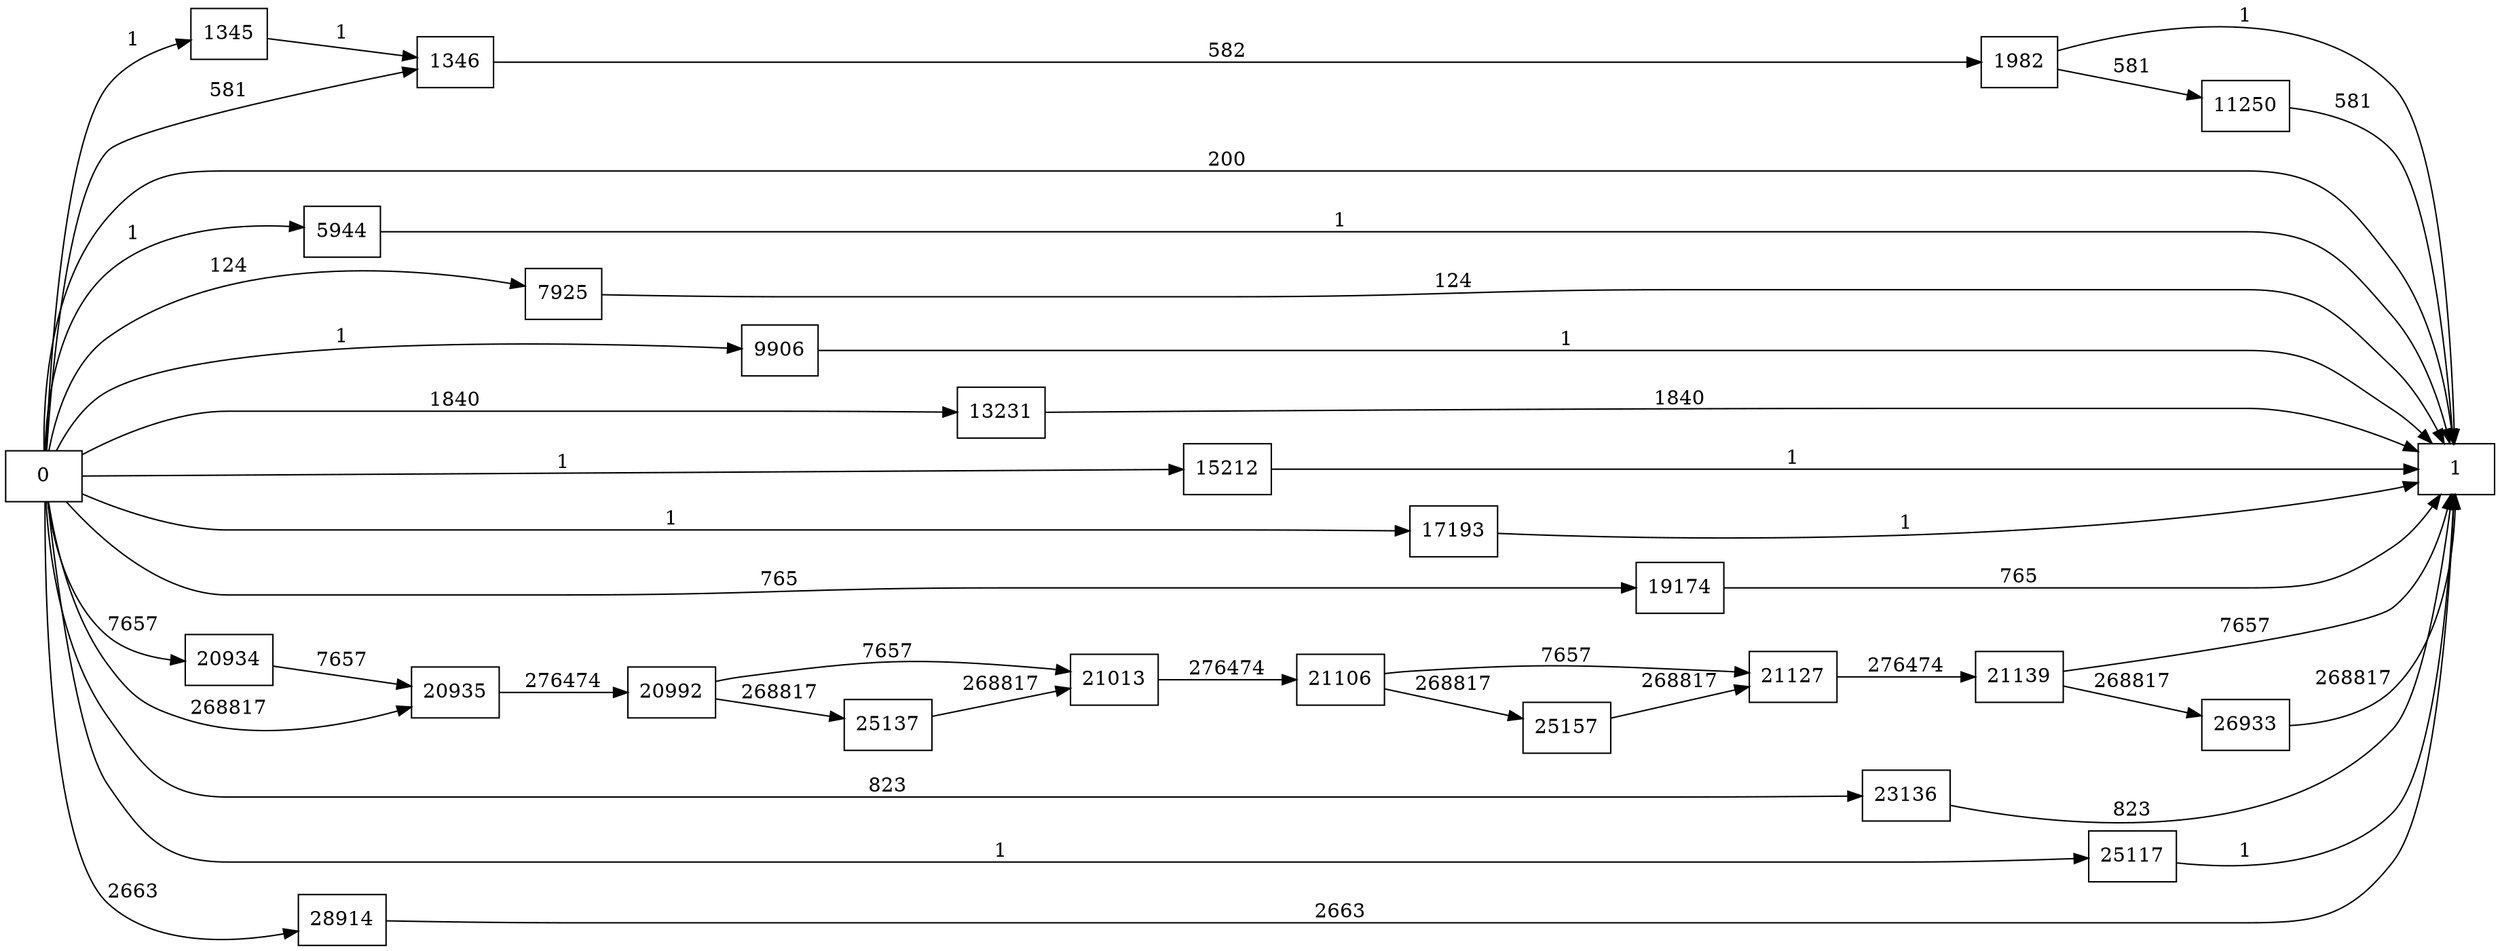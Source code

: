 digraph {
	graph [rankdir=LR]
	node [shape=rectangle]
	1345 -> 1346 [label=1]
	1346 -> 1982 [label=582]
	1982 -> 1 [label=1]
	1982 -> 11250 [label=581]
	5944 -> 1 [label=1]
	7925 -> 1 [label=124]
	9906 -> 1 [label=1]
	11250 -> 1 [label=581]
	13231 -> 1 [label=1840]
	15212 -> 1 [label=1]
	17193 -> 1 [label=1]
	19174 -> 1 [label=765]
	20934 -> 20935 [label=7657]
	20935 -> 20992 [label=276474]
	20992 -> 21013 [label=7657]
	20992 -> 25137 [label=268817]
	21013 -> 21106 [label=276474]
	21106 -> 21127 [label=7657]
	21106 -> 25157 [label=268817]
	21127 -> 21139 [label=276474]
	21139 -> 1 [label=7657]
	21139 -> 26933 [label=268817]
	23136 -> 1 [label=823]
	25117 -> 1 [label=1]
	25137 -> 21013 [label=268817]
	25157 -> 21127 [label=268817]
	26933 -> 1 [label=268817]
	28914 -> 1 [label=2663]
	0 -> 1346 [label=581]
	0 -> 20935 [label=268817]
	0 -> 1345 [label=1]
	0 -> 1 [label=200]
	0 -> 5944 [label=1]
	0 -> 7925 [label=124]
	0 -> 9906 [label=1]
	0 -> 13231 [label=1840]
	0 -> 15212 [label=1]
	0 -> 17193 [label=1]
	0 -> 19174 [label=765]
	0 -> 20934 [label=7657]
	0 -> 23136 [label=823]
	0 -> 25117 [label=1]
	0 -> 28914 [label=2663]
}
